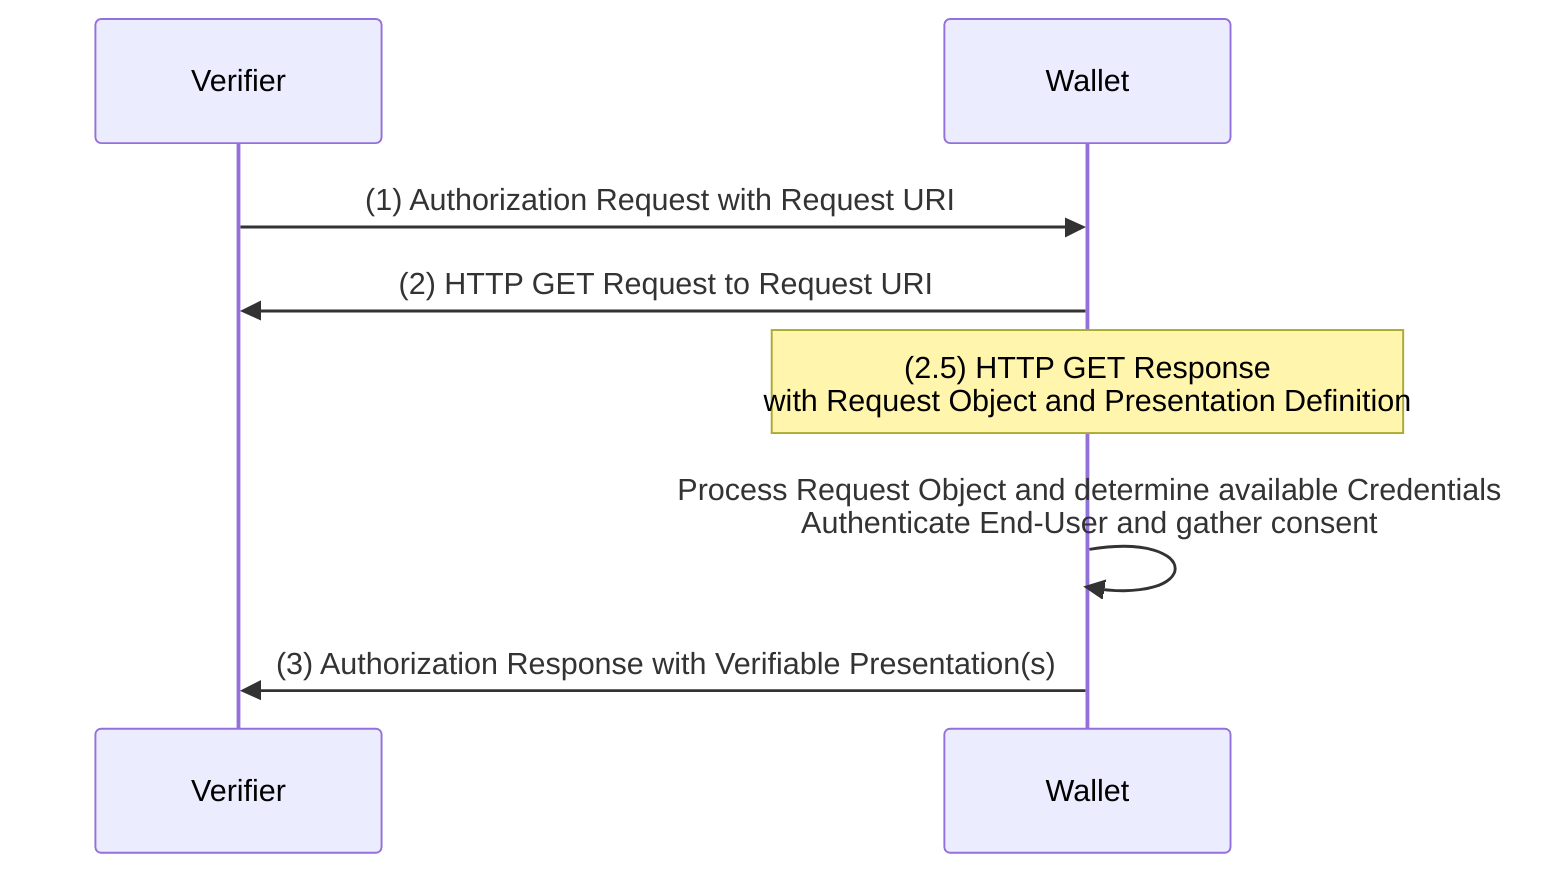 sequenceDiagram
    participant Verifier
    participant Wallet

    Verifier->>Wallet: (1) Authorization Request with Request URI
    Wallet->>Verifier: (2) HTTP GET Request to Request URI
    Note over Wallet: (2.5) HTTP GET Response <br/>with Request Object and Presentation Definition
    Wallet->>Wallet: Process Request Object and determine available Credentials <br/>Authenticate End-User and gather consent
    Wallet->>Verifier: (3) Authorization Response with Verifiable Presentation(s)
